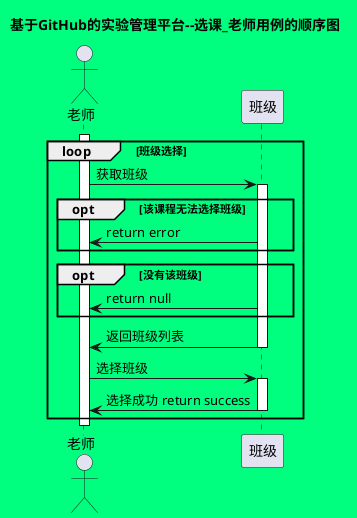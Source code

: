 @startuml
skinparam backgroundColor #00FF7F

title 基于GitHub的实验管理平台--选课_老师用例的顺序图

actor 老师
participant 班级

activate 老师
    loop 班级选择
        老师->班级:获取班级
        activate 班级
            opt 该课程无法选择班级
                班级->老师:return error
            end opt
            opt 没有该班级
                班级->老师:return null
            end opt
            班级->老师:返回班级列表
        deactivate 班级

        老师->班级:选择班级
        activate 班级
            班级->老师:选择成功 return success
        deactivate 班级
    end loop
deactivate 老师

@enduml

